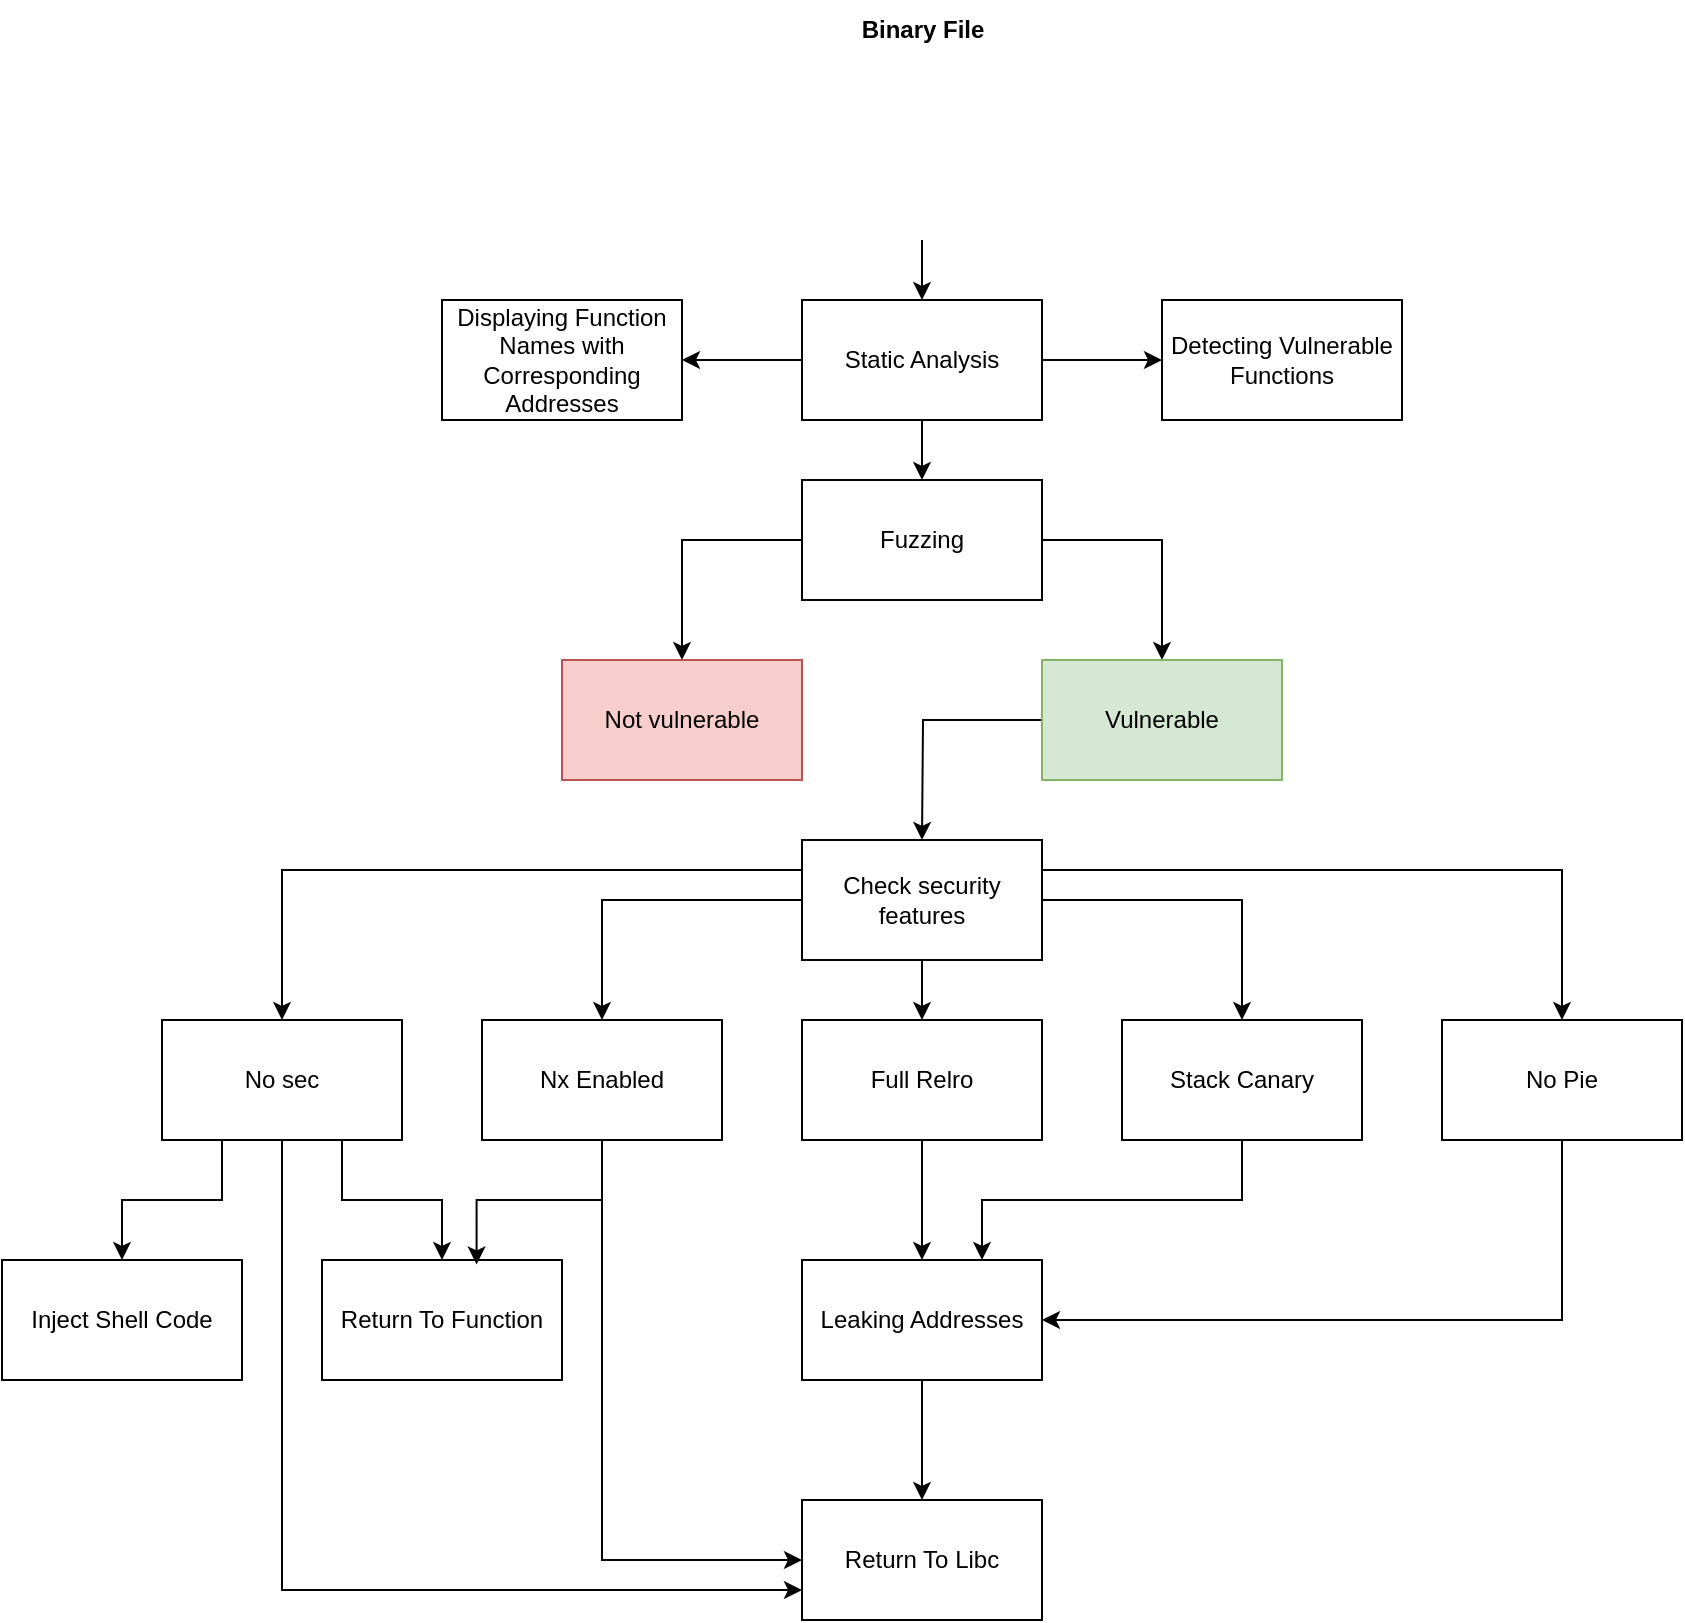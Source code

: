 <mxfile version="21.3.2" type="github">
  <diagram name="Page-1" id="5xmp5UdEsxfD9INuU4Cq">
    <mxGraphModel dx="1814" dy="2702" grid="1" gridSize="10" guides="1" tooltips="1" connect="1" arrows="1" fold="1" page="1" pageScale="1" pageWidth="850" pageHeight="1100" math="0" shadow="0">
      <root>
        <mxCell id="0" />
        <mxCell id="1" parent="0" />
        <mxCell id="q3vog-fZis95d_C_QXHH-101" style="edgeStyle=orthogonalEdgeStyle;rounded=0;orthogonalLoop=1;jettySize=auto;html=1;exitX=1;exitY=0.25;exitDx=0;exitDy=0;entryX=0.5;entryY=0;entryDx=0;entryDy=0;" edge="1" parent="1" source="q3vog-fZis95d_C_QXHH-1" target="q3vog-fZis95d_C_QXHH-35">
          <mxGeometry relative="1" as="geometry" />
        </mxCell>
        <mxCell id="q3vog-fZis95d_C_QXHH-102" style="edgeStyle=orthogonalEdgeStyle;rounded=0;orthogonalLoop=1;jettySize=auto;html=1;exitX=1;exitY=0.5;exitDx=0;exitDy=0;entryX=0.5;entryY=0;entryDx=0;entryDy=0;" edge="1" parent="1" source="q3vog-fZis95d_C_QXHH-1" target="q3vog-fZis95d_C_QXHH-32">
          <mxGeometry relative="1" as="geometry" />
        </mxCell>
        <mxCell id="q3vog-fZis95d_C_QXHH-103" style="edgeStyle=orthogonalEdgeStyle;rounded=0;orthogonalLoop=1;jettySize=auto;html=1;exitX=0.5;exitY=1;exitDx=0;exitDy=0;entryX=0.5;entryY=0;entryDx=0;entryDy=0;" edge="1" parent="1" source="q3vog-fZis95d_C_QXHH-1" target="q3vog-fZis95d_C_QXHH-28">
          <mxGeometry relative="1" as="geometry" />
        </mxCell>
        <mxCell id="q3vog-fZis95d_C_QXHH-104" style="edgeStyle=orthogonalEdgeStyle;rounded=0;orthogonalLoop=1;jettySize=auto;html=1;exitX=0;exitY=0.5;exitDx=0;exitDy=0;entryX=0.5;entryY=0;entryDx=0;entryDy=0;" edge="1" parent="1" source="q3vog-fZis95d_C_QXHH-1" target="q3vog-fZis95d_C_QXHH-17">
          <mxGeometry relative="1" as="geometry" />
        </mxCell>
        <mxCell id="q3vog-fZis95d_C_QXHH-105" style="edgeStyle=orthogonalEdgeStyle;rounded=0;orthogonalLoop=1;jettySize=auto;html=1;exitX=0;exitY=0.25;exitDx=0;exitDy=0;entryX=0.5;entryY=0;entryDx=0;entryDy=0;" edge="1" parent="1" source="q3vog-fZis95d_C_QXHH-1" target="q3vog-fZis95d_C_QXHH-11">
          <mxGeometry relative="1" as="geometry" />
        </mxCell>
        <mxCell id="q3vog-fZis95d_C_QXHH-1" value="Check security features" style="rounded=0;whiteSpace=wrap;html=1;" vertex="1" parent="1">
          <mxGeometry x="260" y="-730" width="120" height="60" as="geometry" />
        </mxCell>
        <mxCell id="q3vog-fZis95d_C_QXHH-44" style="edgeStyle=orthogonalEdgeStyle;rounded=0;orthogonalLoop=1;jettySize=auto;html=1;exitX=0.5;exitY=1;exitDx=0;exitDy=0;entryX=0.5;entryY=0;entryDx=0;entryDy=0;" edge="1" parent="1" source="q3vog-fZis95d_C_QXHH-2" target="q3vog-fZis95d_C_QXHH-3">
          <mxGeometry relative="1" as="geometry" />
        </mxCell>
        <mxCell id="q3vog-fZis95d_C_QXHH-61" style="edgeStyle=orthogonalEdgeStyle;rounded=0;orthogonalLoop=1;jettySize=auto;html=1;exitX=0;exitY=0.5;exitDx=0;exitDy=0;entryX=1;entryY=0.5;entryDx=0;entryDy=0;" edge="1" parent="1" source="q3vog-fZis95d_C_QXHH-2" target="q3vog-fZis95d_C_QXHH-4">
          <mxGeometry relative="1" as="geometry" />
        </mxCell>
        <mxCell id="q3vog-fZis95d_C_QXHH-62" style="edgeStyle=orthogonalEdgeStyle;rounded=0;orthogonalLoop=1;jettySize=auto;html=1;exitX=1;exitY=0.5;exitDx=0;exitDy=0;entryX=0;entryY=0.5;entryDx=0;entryDy=0;" edge="1" parent="1" source="q3vog-fZis95d_C_QXHH-2" target="q3vog-fZis95d_C_QXHH-41">
          <mxGeometry relative="1" as="geometry" />
        </mxCell>
        <mxCell id="q3vog-fZis95d_C_QXHH-2" value="Static Analysis" style="rounded=0;whiteSpace=wrap;html=1;" vertex="1" parent="1">
          <mxGeometry x="260" y="-1000" width="120" height="60" as="geometry" />
        </mxCell>
        <mxCell id="q3vog-fZis95d_C_QXHH-67" style="edgeStyle=orthogonalEdgeStyle;rounded=0;orthogonalLoop=1;jettySize=auto;html=1;exitX=0;exitY=0.5;exitDx=0;exitDy=0;entryX=0.5;entryY=0;entryDx=0;entryDy=0;" edge="1" parent="1" source="q3vog-fZis95d_C_QXHH-3" target="q3vog-fZis95d_C_QXHH-6">
          <mxGeometry relative="1" as="geometry" />
        </mxCell>
        <mxCell id="q3vog-fZis95d_C_QXHH-68" style="edgeStyle=orthogonalEdgeStyle;rounded=0;orthogonalLoop=1;jettySize=auto;html=1;exitX=1;exitY=0.5;exitDx=0;exitDy=0;" edge="1" parent="1" source="q3vog-fZis95d_C_QXHH-3" target="q3vog-fZis95d_C_QXHH-46">
          <mxGeometry relative="1" as="geometry" />
        </mxCell>
        <mxCell id="q3vog-fZis95d_C_QXHH-3" value="Fuzzing" style="rounded=0;whiteSpace=wrap;html=1;gradientColor=none;" vertex="1" parent="1">
          <mxGeometry x="260" y="-910" width="120" height="60" as="geometry" />
        </mxCell>
        <mxCell id="q3vog-fZis95d_C_QXHH-4" value="Displaying Function Names with Corresponding Addresses" style="rounded=0;whiteSpace=wrap;html=1;" vertex="1" parent="1">
          <mxGeometry x="80" y="-1000" width="120" height="60" as="geometry" />
        </mxCell>
        <mxCell id="q3vog-fZis95d_C_QXHH-6" value="Not vulnerable" style="rounded=0;whiteSpace=wrap;html=1;fillColor=#f8cecc;strokeColor=#b85450;" vertex="1" parent="1">
          <mxGeometry x="140" y="-820" width="120" height="60" as="geometry" />
        </mxCell>
        <mxCell id="q3vog-fZis95d_C_QXHH-38" style="edgeStyle=orthogonalEdgeStyle;rounded=0;orthogonalLoop=1;jettySize=auto;html=1;entryX=0.5;entryY=0;entryDx=0;entryDy=0;" edge="1" parent="1" target="q3vog-fZis95d_C_QXHH-2">
          <mxGeometry relative="1" as="geometry">
            <mxPoint x="320" y="-1030" as="sourcePoint" />
          </mxGeometry>
        </mxCell>
        <mxCell id="q3vog-fZis95d_C_QXHH-77" style="edgeStyle=orthogonalEdgeStyle;rounded=0;orthogonalLoop=1;jettySize=auto;html=1;exitX=0.25;exitY=1;exitDx=0;exitDy=0;entryX=0.5;entryY=0;entryDx=0;entryDy=0;" edge="1" parent="1" source="q3vog-fZis95d_C_QXHH-11" target="q3vog-fZis95d_C_QXHH-13">
          <mxGeometry relative="1" as="geometry" />
        </mxCell>
        <mxCell id="q3vog-fZis95d_C_QXHH-78" style="edgeStyle=orthogonalEdgeStyle;rounded=0;orthogonalLoop=1;jettySize=auto;html=1;exitX=0.75;exitY=1;exitDx=0;exitDy=0;entryX=0.5;entryY=0;entryDx=0;entryDy=0;" edge="1" parent="1" source="q3vog-fZis95d_C_QXHH-11" target="q3vog-fZis95d_C_QXHH-12">
          <mxGeometry relative="1" as="geometry" />
        </mxCell>
        <mxCell id="q3vog-fZis95d_C_QXHH-97" style="edgeStyle=orthogonalEdgeStyle;rounded=0;orthogonalLoop=1;jettySize=auto;html=1;exitX=0.5;exitY=1;exitDx=0;exitDy=0;entryX=0;entryY=0.75;entryDx=0;entryDy=0;" edge="1" parent="1" source="q3vog-fZis95d_C_QXHH-11" target="q3vog-fZis95d_C_QXHH-23">
          <mxGeometry relative="1" as="geometry" />
        </mxCell>
        <mxCell id="q3vog-fZis95d_C_QXHH-11" value="No sec" style="rounded=0;whiteSpace=wrap;html=1;" vertex="1" parent="1">
          <mxGeometry x="-60" y="-640" width="120" height="60" as="geometry" />
        </mxCell>
        <mxCell id="q3vog-fZis95d_C_QXHH-12" value="Return To Function" style="rounded=0;whiteSpace=wrap;html=1;" vertex="1" parent="1">
          <mxGeometry x="20" y="-520" width="120" height="60" as="geometry" />
        </mxCell>
        <mxCell id="q3vog-fZis95d_C_QXHH-13" value="Inject Shell Code" style="rounded=0;whiteSpace=wrap;html=1;" vertex="1" parent="1">
          <mxGeometry x="-140" y="-520" width="120" height="60" as="geometry" />
        </mxCell>
        <mxCell id="q3vog-fZis95d_C_QXHH-107" style="edgeStyle=orthogonalEdgeStyle;rounded=0;orthogonalLoop=1;jettySize=auto;html=1;exitX=0.5;exitY=1;exitDx=0;exitDy=0;entryX=0.644;entryY=0.037;entryDx=0;entryDy=0;entryPerimeter=0;" edge="1" parent="1" source="q3vog-fZis95d_C_QXHH-17" target="q3vog-fZis95d_C_QXHH-12">
          <mxGeometry relative="1" as="geometry">
            <Array as="points">
              <mxPoint x="160" y="-550" />
              <mxPoint x="97" y="-550" />
            </Array>
          </mxGeometry>
        </mxCell>
        <mxCell id="q3vog-fZis95d_C_QXHH-114" style="edgeStyle=orthogonalEdgeStyle;rounded=0;orthogonalLoop=1;jettySize=auto;html=1;exitX=0.5;exitY=1;exitDx=0;exitDy=0;entryX=0;entryY=0.5;entryDx=0;entryDy=0;" edge="1" parent="1" source="q3vog-fZis95d_C_QXHH-17" target="q3vog-fZis95d_C_QXHH-23">
          <mxGeometry relative="1" as="geometry">
            <mxPoint x="160" y="-380" as="targetPoint" />
          </mxGeometry>
        </mxCell>
        <mxCell id="q3vog-fZis95d_C_QXHH-17" value="Nx Enabled" style="rounded=0;whiteSpace=wrap;html=1;" vertex="1" parent="1">
          <mxGeometry x="100" y="-640" width="120" height="60" as="geometry" />
        </mxCell>
        <mxCell id="q3vog-fZis95d_C_QXHH-99" style="edgeStyle=orthogonalEdgeStyle;rounded=0;orthogonalLoop=1;jettySize=auto;html=1;exitX=0.5;exitY=1;exitDx=0;exitDy=0;entryX=0.5;entryY=0;entryDx=0;entryDy=0;" edge="1" parent="1" source="q3vog-fZis95d_C_QXHH-22" target="q3vog-fZis95d_C_QXHH-23">
          <mxGeometry relative="1" as="geometry" />
        </mxCell>
        <mxCell id="q3vog-fZis95d_C_QXHH-22" value="Leaking Addresses" style="rounded=0;whiteSpace=wrap;html=1;" vertex="1" parent="1">
          <mxGeometry x="260" y="-520" width="120" height="60" as="geometry" />
        </mxCell>
        <mxCell id="q3vog-fZis95d_C_QXHH-23" value="Return To Libc" style="rounded=0;whiteSpace=wrap;html=1;" vertex="1" parent="1">
          <mxGeometry x="260" y="-400" width="120" height="60" as="geometry" />
        </mxCell>
        <mxCell id="q3vog-fZis95d_C_QXHH-82" style="edgeStyle=orthogonalEdgeStyle;rounded=0;orthogonalLoop=1;jettySize=auto;html=1;exitX=0.5;exitY=1;exitDx=0;exitDy=0;entryX=0.5;entryY=0;entryDx=0;entryDy=0;" edge="1" parent="1" source="q3vog-fZis95d_C_QXHH-28" target="q3vog-fZis95d_C_QXHH-22">
          <mxGeometry relative="1" as="geometry" />
        </mxCell>
        <mxCell id="q3vog-fZis95d_C_QXHH-28" value="Full Relro" style="rounded=0;whiteSpace=wrap;html=1;" vertex="1" parent="1">
          <mxGeometry x="260" y="-640" width="120" height="60" as="geometry" />
        </mxCell>
        <mxCell id="q3vog-fZis95d_C_QXHH-83" style="edgeStyle=orthogonalEdgeStyle;rounded=0;orthogonalLoop=1;jettySize=auto;html=1;exitX=0.5;exitY=1;exitDx=0;exitDy=0;entryX=0.75;entryY=0;entryDx=0;entryDy=0;" edge="1" parent="1" source="q3vog-fZis95d_C_QXHH-32" target="q3vog-fZis95d_C_QXHH-22">
          <mxGeometry relative="1" as="geometry" />
        </mxCell>
        <mxCell id="q3vog-fZis95d_C_QXHH-32" value="Stack Canary" style="rounded=0;whiteSpace=wrap;html=1;" vertex="1" parent="1">
          <mxGeometry x="420" y="-640" width="120" height="60" as="geometry" />
        </mxCell>
        <mxCell id="q3vog-fZis95d_C_QXHH-106" style="edgeStyle=orthogonalEdgeStyle;rounded=0;orthogonalLoop=1;jettySize=auto;html=1;entryX=1;entryY=0.5;entryDx=0;entryDy=0;" edge="1" parent="1" source="q3vog-fZis95d_C_QXHH-35" target="q3vog-fZis95d_C_QXHH-22">
          <mxGeometry relative="1" as="geometry">
            <mxPoint x="640" y="-480" as="targetPoint" />
            <Array as="points">
              <mxPoint x="640" y="-490" />
            </Array>
          </mxGeometry>
        </mxCell>
        <mxCell id="q3vog-fZis95d_C_QXHH-35" value="No Pie" style="rounded=0;whiteSpace=wrap;html=1;" vertex="1" parent="1">
          <mxGeometry x="580" y="-640" width="120" height="60" as="geometry" />
        </mxCell>
        <mxCell id="q3vog-fZis95d_C_QXHH-41" value="Detecting Vulnerable Functions" style="rounded=0;whiteSpace=wrap;html=1;" vertex="1" parent="1">
          <mxGeometry x="440" y="-1000" width="120" height="60" as="geometry" />
        </mxCell>
        <mxCell id="q3vog-fZis95d_C_QXHH-96" style="edgeStyle=orthogonalEdgeStyle;rounded=0;orthogonalLoop=1;jettySize=auto;html=1;exitX=0;exitY=0.5;exitDx=0;exitDy=0;" edge="1" parent="1" source="q3vog-fZis95d_C_QXHH-46">
          <mxGeometry relative="1" as="geometry">
            <mxPoint x="320" y="-730" as="targetPoint" />
          </mxGeometry>
        </mxCell>
        <mxCell id="q3vog-fZis95d_C_QXHH-46" value="Vulnerable" style="rounded=0;whiteSpace=wrap;html=1;fillColor=#d5e8d4;strokeColor=#82b366;" vertex="1" parent="1">
          <mxGeometry x="380" y="-820" width="120" height="60" as="geometry" />
        </mxCell>
        <mxCell id="q3vog-fZis95d_C_QXHH-54" value="" style="shape=image;html=1;verticalAlign=top;verticalLabelPosition=bottom;labelBackgroundColor=#ffffff;imageAspect=0;aspect=fixed;image=https://cdn1.iconfinder.com/data/icons/nuvola2/128x128/mimetypes/binary.png" vertex="1" parent="1">
          <mxGeometry x="275" y="-1120" width="90" height="90" as="geometry" />
        </mxCell>
        <mxCell id="q3vog-fZis95d_C_QXHH-93" value="&lt;b&gt;Binary File&lt;/b&gt;" style="text;html=1;align=center;verticalAlign=middle;resizable=0;points=[];autosize=1;strokeColor=none;fillColor=none;" vertex="1" parent="1">
          <mxGeometry x="280" y="-1150" width="80" height="30" as="geometry" />
        </mxCell>
      </root>
    </mxGraphModel>
  </diagram>
</mxfile>
